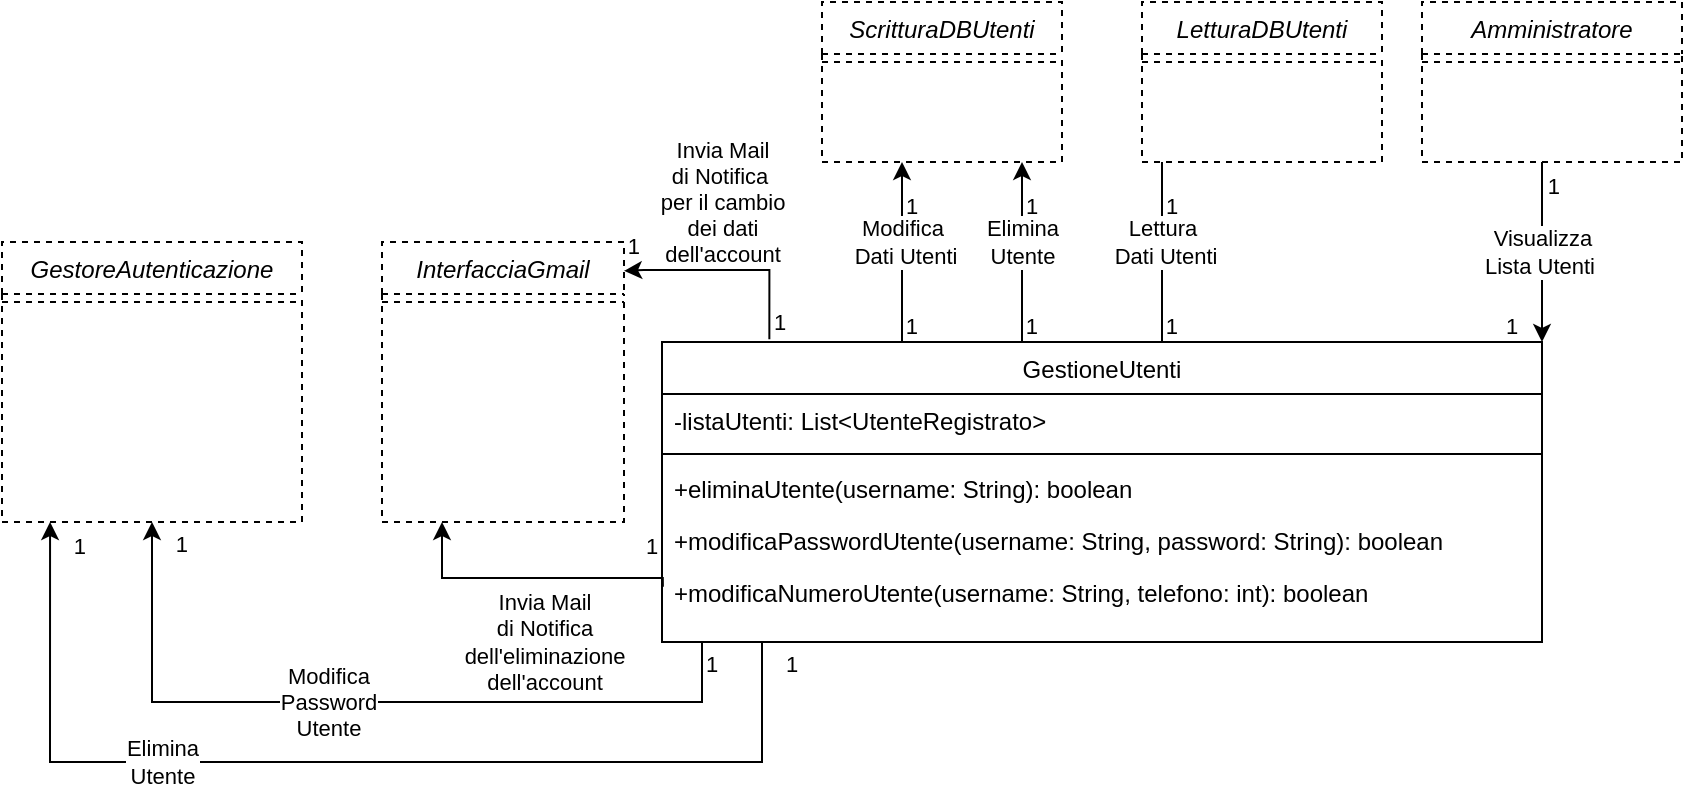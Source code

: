 <mxfile version="14.6.13" type="device"><diagram id="6KEKltcdRm4uNsxKwnnW" name="Pagina-1"><mxGraphModel dx="914" dy="2210" grid="1" gridSize="10" guides="1" tooltips="1" connect="1" arrows="1" fold="1" page="1" pageScale="1" pageWidth="1169" pageHeight="827" math="0" shadow="0"><root><mxCell id="0"/><mxCell id="1" parent="0"/><mxCell id="XAG8EW1NxY2nVQ0oeTx2-1" value="GestioneUtenti" style="swimlane;fontStyle=0;align=center;verticalAlign=top;childLayout=stackLayout;horizontal=1;startSize=26;horizontalStack=0;resizeParent=1;resizeLast=0;collapsible=1;marginBottom=0;rounded=0;shadow=0;strokeWidth=1;" parent="1" vertex="1"><mxGeometry x="1200" y="-720" width="440" height="150" as="geometry"><mxRectangle x="1080" y="-1080" width="170" height="26" as="alternateBounds"/></mxGeometry></mxCell><mxCell id="XAG8EW1NxY2nVQ0oeTx2-2" value="-listaUtenti: List&lt;UtenteRegistrato&gt;" style="text;align=left;verticalAlign=top;spacingLeft=4;spacingRight=4;overflow=hidden;rotatable=0;points=[[0,0.5],[1,0.5]];portConstraint=eastwest;" parent="XAG8EW1NxY2nVQ0oeTx2-1" vertex="1"><mxGeometry y="26" width="440" height="26" as="geometry"/></mxCell><mxCell id="XAG8EW1NxY2nVQ0oeTx2-3" value="" style="line;html=1;strokeWidth=1;align=left;verticalAlign=middle;spacingTop=-1;spacingLeft=3;spacingRight=3;rotatable=0;labelPosition=right;points=[];portConstraint=eastwest;" parent="XAG8EW1NxY2nVQ0oeTx2-1" vertex="1"><mxGeometry y="52" width="440" height="8" as="geometry"/></mxCell><mxCell id="XAG8EW1NxY2nVQ0oeTx2-4" value="+eliminaUtente(username: String): boolean" style="text;align=left;verticalAlign=top;spacingLeft=4;spacingRight=4;overflow=hidden;rotatable=0;points=[[0,0.5],[1,0.5]];portConstraint=eastwest;" parent="XAG8EW1NxY2nVQ0oeTx2-1" vertex="1"><mxGeometry y="60" width="440" height="26" as="geometry"/></mxCell><mxCell id="XAG8EW1NxY2nVQ0oeTx2-5" value="+modificaPasswordUtente(username: String, password: String): boolean" style="text;align=left;verticalAlign=top;spacingLeft=4;spacingRight=4;overflow=hidden;rotatable=0;points=[[0,0.5],[1,0.5]];portConstraint=eastwest;" parent="XAG8EW1NxY2nVQ0oeTx2-1" vertex="1"><mxGeometry y="86" width="440" height="26" as="geometry"/></mxCell><mxCell id="XAG8EW1NxY2nVQ0oeTx2-6" value="+modificaNumeroUtente(username: String, telefono: int): boolean" style="text;align=left;verticalAlign=top;spacingLeft=4;spacingRight=4;overflow=hidden;rotatable=0;points=[[0,0.5],[1,0.5]];portConstraint=eastwest;" parent="XAG8EW1NxY2nVQ0oeTx2-1" vertex="1"><mxGeometry y="112" width="440" height="26" as="geometry"/></mxCell><mxCell id="XAG8EW1NxY2nVQ0oeTx2-7" value="ScritturaDBUtenti" style="swimlane;fontStyle=2;align=center;verticalAlign=top;childLayout=stackLayout;horizontal=1;startSize=26;horizontalStack=0;resizeParent=1;resizeLast=0;collapsible=1;marginBottom=0;rounded=0;shadow=0;strokeWidth=1;dashed=1;" parent="1" vertex="1"><mxGeometry x="1280" y="-890" width="120" height="80" as="geometry"><mxRectangle x="625" y="-1170" width="160" height="26" as="alternateBounds"/></mxGeometry></mxCell><mxCell id="XAG8EW1NxY2nVQ0oeTx2-8" value="" style="line;html=1;strokeWidth=1;align=left;verticalAlign=middle;spacingTop=-1;spacingLeft=3;spacingRight=3;rotatable=0;labelPosition=right;points=[];portConstraint=eastwest;dashed=1;" parent="XAG8EW1NxY2nVQ0oeTx2-7" vertex="1"><mxGeometry y="26" width="120" height="8" as="geometry"/></mxCell><mxCell id="XAG8EW1NxY2nVQ0oeTx2-12" value="GestoreAutenticazione" style="swimlane;fontStyle=2;align=center;verticalAlign=top;childLayout=stackLayout;horizontal=1;startSize=26;horizontalStack=0;resizeParent=1;resizeLast=0;collapsible=1;marginBottom=0;rounded=0;shadow=0;strokeWidth=1;dashed=1;" parent="1" vertex="1"><mxGeometry x="870" y="-770" width="150" height="140" as="geometry"><mxRectangle x="960" y="120" width="160" height="26" as="alternateBounds"/></mxGeometry></mxCell><mxCell id="XAG8EW1NxY2nVQ0oeTx2-16" value="" style="line;html=1;strokeWidth=1;align=left;verticalAlign=middle;spacingTop=-1;spacingLeft=3;spacingRight=3;rotatable=0;labelPosition=right;points=[];portConstraint=eastwest;dashed=1;" parent="XAG8EW1NxY2nVQ0oeTx2-12" vertex="1"><mxGeometry y="26" width="150" height="8" as="geometry"/></mxCell><mxCell id="XAG8EW1NxY2nVQ0oeTx2-23" value="Amministratore" style="swimlane;fontStyle=2;align=center;verticalAlign=top;childLayout=stackLayout;horizontal=1;startSize=26;horizontalStack=0;resizeParent=1;resizeLast=0;collapsible=1;marginBottom=0;rounded=0;shadow=0;strokeWidth=1;dashed=1;" parent="1" vertex="1"><mxGeometry x="1580" y="-890" width="130" height="80" as="geometry"><mxRectangle x="960" y="120" width="160" height="26" as="alternateBounds"/></mxGeometry></mxCell><mxCell id="XAG8EW1NxY2nVQ0oeTx2-27" value="" style="line;html=1;strokeWidth=1;align=left;verticalAlign=middle;spacingTop=-1;spacingLeft=3;spacingRight=3;rotatable=0;labelPosition=right;points=[];portConstraint=eastwest;dashed=1;" parent="XAG8EW1NxY2nVQ0oeTx2-23" vertex="1"><mxGeometry y="26" width="130" height="8" as="geometry"/></mxCell><mxCell id="XAG8EW1NxY2nVQ0oeTx2-30" value="LetturaDBUtenti" style="swimlane;fontStyle=2;align=center;verticalAlign=top;childLayout=stackLayout;horizontal=1;startSize=26;horizontalStack=0;resizeParent=1;resizeLast=0;collapsible=1;marginBottom=0;rounded=0;shadow=0;strokeWidth=1;dashed=1;" parent="1" vertex="1"><mxGeometry x="1440" y="-890" width="120" height="80" as="geometry"><mxRectangle x="260" y="-440" width="160" height="26" as="alternateBounds"/></mxGeometry></mxCell><mxCell id="XAG8EW1NxY2nVQ0oeTx2-31" value="" style="line;html=1;strokeWidth=1;align=left;verticalAlign=middle;spacingTop=-1;spacingLeft=3;spacingRight=3;rotatable=0;labelPosition=right;points=[];portConstraint=eastwest;dashed=1;" parent="XAG8EW1NxY2nVQ0oeTx2-30" vertex="1"><mxGeometry y="26" width="120" height="8" as="geometry"/></mxCell><mxCell id="XAG8EW1NxY2nVQ0oeTx2-34" value="" style="endArrow=none;html=1;endFill=0;startArrow=classic;startFill=1;rounded=0;edgeStyle=orthogonalEdgeStyle;" parent="1" edge="1"><mxGeometry relative="1" as="geometry"><mxPoint x="1320" y="-810" as="sourcePoint"/><mxPoint x="1320" y="-720" as="targetPoint"/><Array as="points"><mxPoint x="1320" y="-740"/><mxPoint x="1320" y="-740"/></Array></mxGeometry></mxCell><mxCell id="XAG8EW1NxY2nVQ0oeTx2-35" value="Modifica&lt;br&gt;&amp;nbsp;Dati Utenti" style="edgeLabel;resizable=0;html=1;align=center;verticalAlign=middle;" parent="XAG8EW1NxY2nVQ0oeTx2-34" connectable="0" vertex="1"><mxGeometry relative="1" as="geometry"><mxPoint y="-5" as="offset"/></mxGeometry></mxCell><mxCell id="XAG8EW1NxY2nVQ0oeTx2-36" value="1" style="edgeLabel;resizable=0;html=1;align=left;verticalAlign=bottom;" parent="XAG8EW1NxY2nVQ0oeTx2-34" connectable="0" vertex="1"><mxGeometry x="-1" relative="1" as="geometry"><mxPoint y="30" as="offset"/></mxGeometry></mxCell><mxCell id="XAG8EW1NxY2nVQ0oeTx2-37" value="1" style="edgeLabel;resizable=0;html=1;align=right;verticalAlign=bottom;" parent="XAG8EW1NxY2nVQ0oeTx2-34" connectable="0" vertex="1"><mxGeometry x="1" relative="1" as="geometry"><mxPoint x="8" as="offset"/></mxGeometry></mxCell><mxCell id="XAG8EW1NxY2nVQ0oeTx2-38" value="" style="endArrow=none;html=1;endFill=0;startArrow=classic;startFill=1;exitX=1;exitY=0;exitDx=0;exitDy=0;" parent="1" source="XAG8EW1NxY2nVQ0oeTx2-1" edge="1"><mxGeometry relative="1" as="geometry"><mxPoint x="1360" y="-570" as="sourcePoint"/><mxPoint x="1640" y="-810" as="targetPoint"/></mxGeometry></mxCell><mxCell id="XAG8EW1NxY2nVQ0oeTx2-39" value="Visualizza&lt;br&gt;Lista Utenti&amp;nbsp;" style="edgeLabel;resizable=0;html=1;align=center;verticalAlign=middle;" parent="XAG8EW1NxY2nVQ0oeTx2-38" connectable="0" vertex="1"><mxGeometry relative="1" as="geometry"><mxPoint as="offset"/></mxGeometry></mxCell><mxCell id="XAG8EW1NxY2nVQ0oeTx2-40" value="1" style="edgeLabel;resizable=0;html=1;align=left;verticalAlign=bottom;" parent="XAG8EW1NxY2nVQ0oeTx2-38" connectable="0" vertex="1"><mxGeometry x="-1" relative="1" as="geometry"><mxPoint x="-20" as="offset"/></mxGeometry></mxCell><mxCell id="XAG8EW1NxY2nVQ0oeTx2-41" value="1" style="edgeLabel;resizable=0;html=1;align=right;verticalAlign=bottom;" parent="XAG8EW1NxY2nVQ0oeTx2-38" connectable="0" vertex="1"><mxGeometry x="1" relative="1" as="geometry"><mxPoint x="9" y="20" as="offset"/></mxGeometry></mxCell><mxCell id="XAG8EW1NxY2nVQ0oeTx2-42" value="" style="endArrow=classic;html=1;edgeStyle=orthogonalEdgeStyle;rounded=0;entryX=0.5;entryY=1;entryDx=0;entryDy=0;exitX=0;exitY=1;exitDx=0;exitDy=0;" parent="1" source="XAG8EW1NxY2nVQ0oeTx2-1" target="XAG8EW1NxY2nVQ0oeTx2-12" edge="1"><mxGeometry relative="1" as="geometry"><mxPoint x="1200" y="-480" as="sourcePoint"/><mxPoint x="1090" y="-506" as="targetPoint"/><Array as="points"><mxPoint x="1220" y="-570"/><mxPoint x="1220" y="-540"/><mxPoint x="945" y="-540"/></Array></mxGeometry></mxCell><mxCell id="XAG8EW1NxY2nVQ0oeTx2-43" value="Modifica&lt;br&gt;Password&lt;br&gt;Utente" style="edgeLabel;resizable=0;html=1;align=center;verticalAlign=middle;" parent="XAG8EW1NxY2nVQ0oeTx2-42" connectable="0" vertex="1"><mxGeometry relative="1" as="geometry"><mxPoint x="-30" as="offset"/></mxGeometry></mxCell><mxCell id="XAG8EW1NxY2nVQ0oeTx2-44" value="1" style="edgeLabel;resizable=0;html=1;align=left;verticalAlign=bottom;" parent="XAG8EW1NxY2nVQ0oeTx2-42" connectable="0" vertex="1"><mxGeometry x="-1" relative="1" as="geometry"><mxPoint x="20" y="19" as="offset"/></mxGeometry></mxCell><mxCell id="XAG8EW1NxY2nVQ0oeTx2-45" value="1" style="edgeLabel;resizable=0;html=1;align=right;verticalAlign=bottom;" parent="XAG8EW1NxY2nVQ0oeTx2-42" connectable="0" vertex="1"><mxGeometry x="1" relative="1" as="geometry"><mxPoint x="18" y="20" as="offset"/></mxGeometry></mxCell><mxCell id="XAG8EW1NxY2nVQ0oeTx2-50" value="" style="endArrow=classic;html=1;exitX=0.122;exitY=-0.009;exitDx=0;exitDy=0;entryX=1;entryY=0.103;entryDx=0;entryDy=0;edgeStyle=orthogonalEdgeStyle;rounded=0;exitPerimeter=0;entryPerimeter=0;" parent="1" source="XAG8EW1NxY2nVQ0oeTx2-1" edge="1"><mxGeometry relative="1" as="geometry"><mxPoint x="1102.5" y="-890" as="sourcePoint"/><mxPoint x="1181" y="-755.58" as="targetPoint"/><Array as="points"><mxPoint x="1254" y="-756"/><mxPoint x="1191" y="-756"/></Array></mxGeometry></mxCell><mxCell id="XAG8EW1NxY2nVQ0oeTx2-51" value="Invia Mail&lt;br&gt;di Notifica&amp;nbsp;&lt;br&gt;per il cambio&lt;br&gt;dei dati&lt;br&gt;dell'account" style="edgeLabel;resizable=0;html=1;align=center;verticalAlign=middle;" parent="XAG8EW1NxY2nVQ0oeTx2-50" connectable="0" vertex="1"><mxGeometry relative="1" as="geometry"><mxPoint x="-5" y="-34" as="offset"/></mxGeometry></mxCell><mxCell id="XAG8EW1NxY2nVQ0oeTx2-52" value="1" style="edgeLabel;resizable=0;html=1;align=left;verticalAlign=bottom;" parent="XAG8EW1NxY2nVQ0oeTx2-50" connectable="0" vertex="1"><mxGeometry x="-1" relative="1" as="geometry"><mxPoint as="offset"/></mxGeometry></mxCell><mxCell id="XAG8EW1NxY2nVQ0oeTx2-53" value="1" style="edgeLabel;resizable=0;html=1;align=right;verticalAlign=bottom;" parent="XAG8EW1NxY2nVQ0oeTx2-50" connectable="0" vertex="1"><mxGeometry x="1" relative="1" as="geometry"><mxPoint x="9" y="-4" as="offset"/></mxGeometry></mxCell><mxCell id="XAG8EW1NxY2nVQ0oeTx2-54" value="" style="endArrow=classic;html=1;exitX=0.001;exitY=0.4;exitDx=0;exitDy=0;edgeStyle=orthogonalEdgeStyle;rounded=0;exitPerimeter=0;" parent="1" source="XAG8EW1NxY2nVQ0oeTx2-6" edge="1"><mxGeometry relative="1" as="geometry"><mxPoint x="1152.68" y="-567.35" as="sourcePoint"/><mxPoint x="1090" y="-630" as="targetPoint"/><Array as="points"><mxPoint x="1200" y="-602"/><mxPoint x="1090" y="-602"/></Array></mxGeometry></mxCell><mxCell id="XAG8EW1NxY2nVQ0oeTx2-55" value="Invia Mail&lt;br&gt;di Notifica&lt;br&gt;dell'eliminazione&lt;br&gt;dell'account" style="edgeLabel;resizable=0;html=1;align=center;verticalAlign=middle;" parent="XAG8EW1NxY2nVQ0oeTx2-54" connectable="0" vertex="1"><mxGeometry relative="1" as="geometry"><mxPoint x="7" y="32" as="offset"/></mxGeometry></mxCell><mxCell id="XAG8EW1NxY2nVQ0oeTx2-56" value="1" style="edgeLabel;resizable=0;html=1;align=left;verticalAlign=bottom;" parent="XAG8EW1NxY2nVQ0oeTx2-54" connectable="0" vertex="1"><mxGeometry x="-1" relative="1" as="geometry"><mxPoint x="-10" y="-12" as="offset"/></mxGeometry></mxCell><mxCell id="XAG8EW1NxY2nVQ0oeTx2-57" value="InterfacciaGmail" style="swimlane;fontStyle=2;align=center;verticalAlign=top;childLayout=stackLayout;horizontal=1;startSize=26;horizontalStack=0;resizeParent=1;resizeLast=0;collapsible=1;marginBottom=0;rounded=0;shadow=0;strokeWidth=1;dashed=1;" parent="1" vertex="1"><mxGeometry x="1060" y="-770" width="121" height="140" as="geometry"><mxRectangle x="960" y="120" width="160" height="26" as="alternateBounds"/></mxGeometry></mxCell><mxCell id="XAG8EW1NxY2nVQ0oeTx2-61" value="" style="line;html=1;strokeWidth=1;align=left;verticalAlign=middle;spacingTop=-1;spacingLeft=3;spacingRight=3;rotatable=0;labelPosition=right;points=[];portConstraint=eastwest;dashed=1;" parent="XAG8EW1NxY2nVQ0oeTx2-57" vertex="1"><mxGeometry y="26" width="121" height="8" as="geometry"/></mxCell><mxCell id="XAG8EW1NxY2nVQ0oeTx2-69" value="" style="endArrow=none;html=1;endFill=0;startArrow=none;startFill=0;rounded=0;edgeStyle=orthogonalEdgeStyle;" parent="1" edge="1"><mxGeometry relative="1" as="geometry"><mxPoint x="1450" y="-810" as="sourcePoint"/><mxPoint x="1450" y="-720" as="targetPoint"/><Array as="points"><mxPoint x="1450" y="-740"/><mxPoint x="1450" y="-740"/></Array></mxGeometry></mxCell><mxCell id="XAG8EW1NxY2nVQ0oeTx2-70" value="Lettura&lt;br&gt;&amp;nbsp;Dati Utenti" style="edgeLabel;resizable=0;html=1;align=center;verticalAlign=middle;" parent="XAG8EW1NxY2nVQ0oeTx2-69" connectable="0" vertex="1"><mxGeometry relative="1" as="geometry"><mxPoint y="-5" as="offset"/></mxGeometry></mxCell><mxCell id="XAG8EW1NxY2nVQ0oeTx2-71" value="1" style="edgeLabel;resizable=0;html=1;align=left;verticalAlign=bottom;" parent="XAG8EW1NxY2nVQ0oeTx2-69" connectable="0" vertex="1"><mxGeometry x="-1" relative="1" as="geometry"><mxPoint y="30" as="offset"/></mxGeometry></mxCell><mxCell id="XAG8EW1NxY2nVQ0oeTx2-72" value="1" style="edgeLabel;resizable=0;html=1;align=right;verticalAlign=bottom;" parent="XAG8EW1NxY2nVQ0oeTx2-69" connectable="0" vertex="1"><mxGeometry x="1" relative="1" as="geometry"><mxPoint x="8" as="offset"/></mxGeometry></mxCell><mxCell id="LIIxHW1PORH_jgtMsBjR-1" value="" style="endArrow=classic;html=1;edgeStyle=orthogonalEdgeStyle;rounded=0;entryX=0.5;entryY=1;entryDx=0;entryDy=0;" edge="1" parent="1"><mxGeometry relative="1" as="geometry"><mxPoint x="1250" y="-570" as="sourcePoint"/><mxPoint x="894.03" y="-630" as="targetPoint"/><Array as="points"><mxPoint x="1250" y="-510"/><mxPoint x="894" y="-510"/></Array></mxGeometry></mxCell><mxCell id="LIIxHW1PORH_jgtMsBjR-2" value="Elimina&lt;br&gt;Utente" style="edgeLabel;resizable=0;html=1;align=center;verticalAlign=middle;" connectable="0" vertex="1" parent="LIIxHW1PORH_jgtMsBjR-1"><mxGeometry relative="1" as="geometry"><mxPoint x="-92" as="offset"/></mxGeometry></mxCell><mxCell id="LIIxHW1PORH_jgtMsBjR-3" value="1" style="edgeLabel;resizable=0;html=1;align=left;verticalAlign=bottom;" connectable="0" vertex="1" parent="LIIxHW1PORH_jgtMsBjR-1"><mxGeometry x="-1" relative="1" as="geometry"><mxPoint x="10" y="19" as="offset"/></mxGeometry></mxCell><mxCell id="LIIxHW1PORH_jgtMsBjR-4" value="1" style="edgeLabel;resizable=0;html=1;align=right;verticalAlign=bottom;" connectable="0" vertex="1" parent="LIIxHW1PORH_jgtMsBjR-1"><mxGeometry x="1" relative="1" as="geometry"><mxPoint x="18" y="20" as="offset"/></mxGeometry></mxCell><mxCell id="LIIxHW1PORH_jgtMsBjR-5" value="" style="endArrow=none;html=1;endFill=0;startArrow=classic;startFill=1;rounded=0;edgeStyle=orthogonalEdgeStyle;" edge="1" parent="1"><mxGeometry relative="1" as="geometry"><mxPoint x="1380" y="-810" as="sourcePoint"/><mxPoint x="1380" y="-720" as="targetPoint"/><Array as="points"><mxPoint x="1380" y="-740"/><mxPoint x="1380" y="-740"/></Array></mxGeometry></mxCell><mxCell id="LIIxHW1PORH_jgtMsBjR-6" value="Elimina&lt;br&gt;Utente" style="edgeLabel;resizable=0;html=1;align=center;verticalAlign=middle;" connectable="0" vertex="1" parent="LIIxHW1PORH_jgtMsBjR-5"><mxGeometry relative="1" as="geometry"><mxPoint y="-5" as="offset"/></mxGeometry></mxCell><mxCell id="LIIxHW1PORH_jgtMsBjR-7" value="1" style="edgeLabel;resizable=0;html=1;align=left;verticalAlign=bottom;" connectable="0" vertex="1" parent="LIIxHW1PORH_jgtMsBjR-5"><mxGeometry x="-1" relative="1" as="geometry"><mxPoint y="30" as="offset"/></mxGeometry></mxCell><mxCell id="LIIxHW1PORH_jgtMsBjR-8" value="1" style="edgeLabel;resizable=0;html=1;align=right;verticalAlign=bottom;" connectable="0" vertex="1" parent="LIIxHW1PORH_jgtMsBjR-5"><mxGeometry x="1" relative="1" as="geometry"><mxPoint x="8" as="offset"/></mxGeometry></mxCell></root></mxGraphModel></diagram></mxfile>